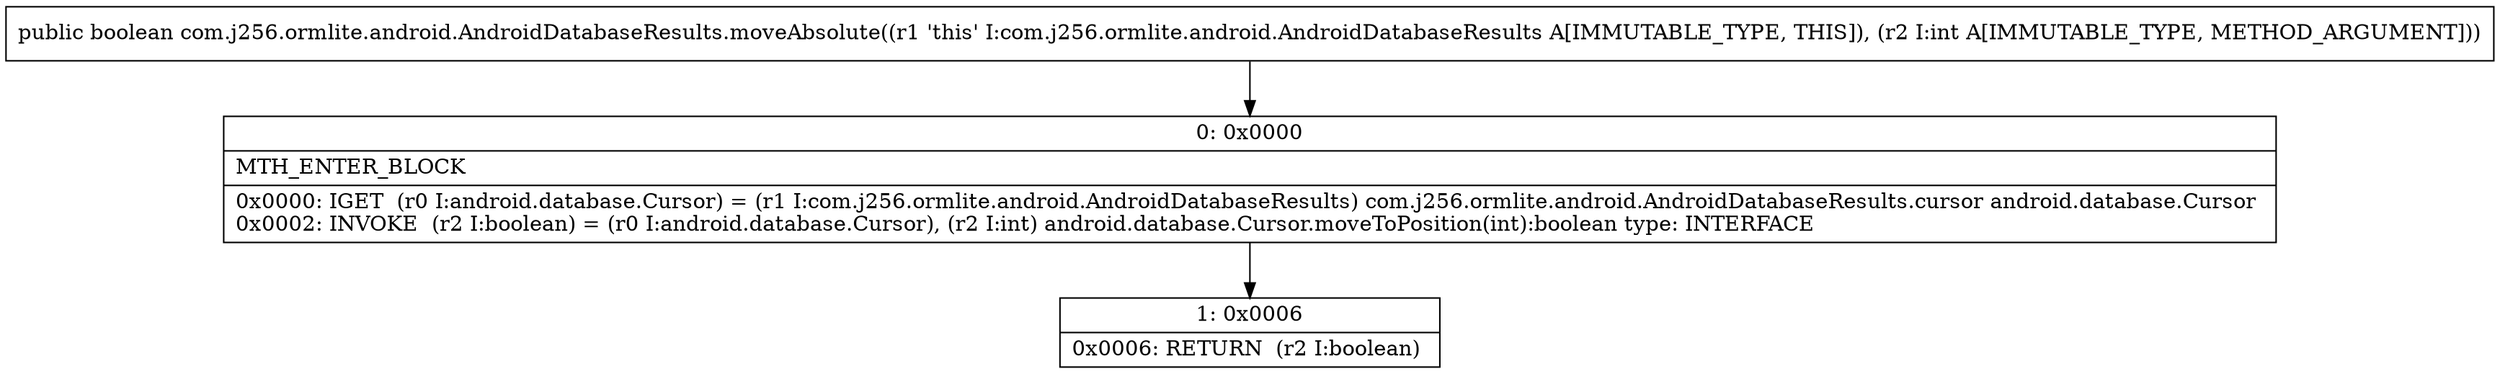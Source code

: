 digraph "CFG forcom.j256.ormlite.android.AndroidDatabaseResults.moveAbsolute(I)Z" {
Node_0 [shape=record,label="{0\:\ 0x0000|MTH_ENTER_BLOCK\l|0x0000: IGET  (r0 I:android.database.Cursor) = (r1 I:com.j256.ormlite.android.AndroidDatabaseResults) com.j256.ormlite.android.AndroidDatabaseResults.cursor android.database.Cursor \l0x0002: INVOKE  (r2 I:boolean) = (r0 I:android.database.Cursor), (r2 I:int) android.database.Cursor.moveToPosition(int):boolean type: INTERFACE \l}"];
Node_1 [shape=record,label="{1\:\ 0x0006|0x0006: RETURN  (r2 I:boolean) \l}"];
MethodNode[shape=record,label="{public boolean com.j256.ormlite.android.AndroidDatabaseResults.moveAbsolute((r1 'this' I:com.j256.ormlite.android.AndroidDatabaseResults A[IMMUTABLE_TYPE, THIS]), (r2 I:int A[IMMUTABLE_TYPE, METHOD_ARGUMENT])) }"];
MethodNode -> Node_0;
Node_0 -> Node_1;
}

